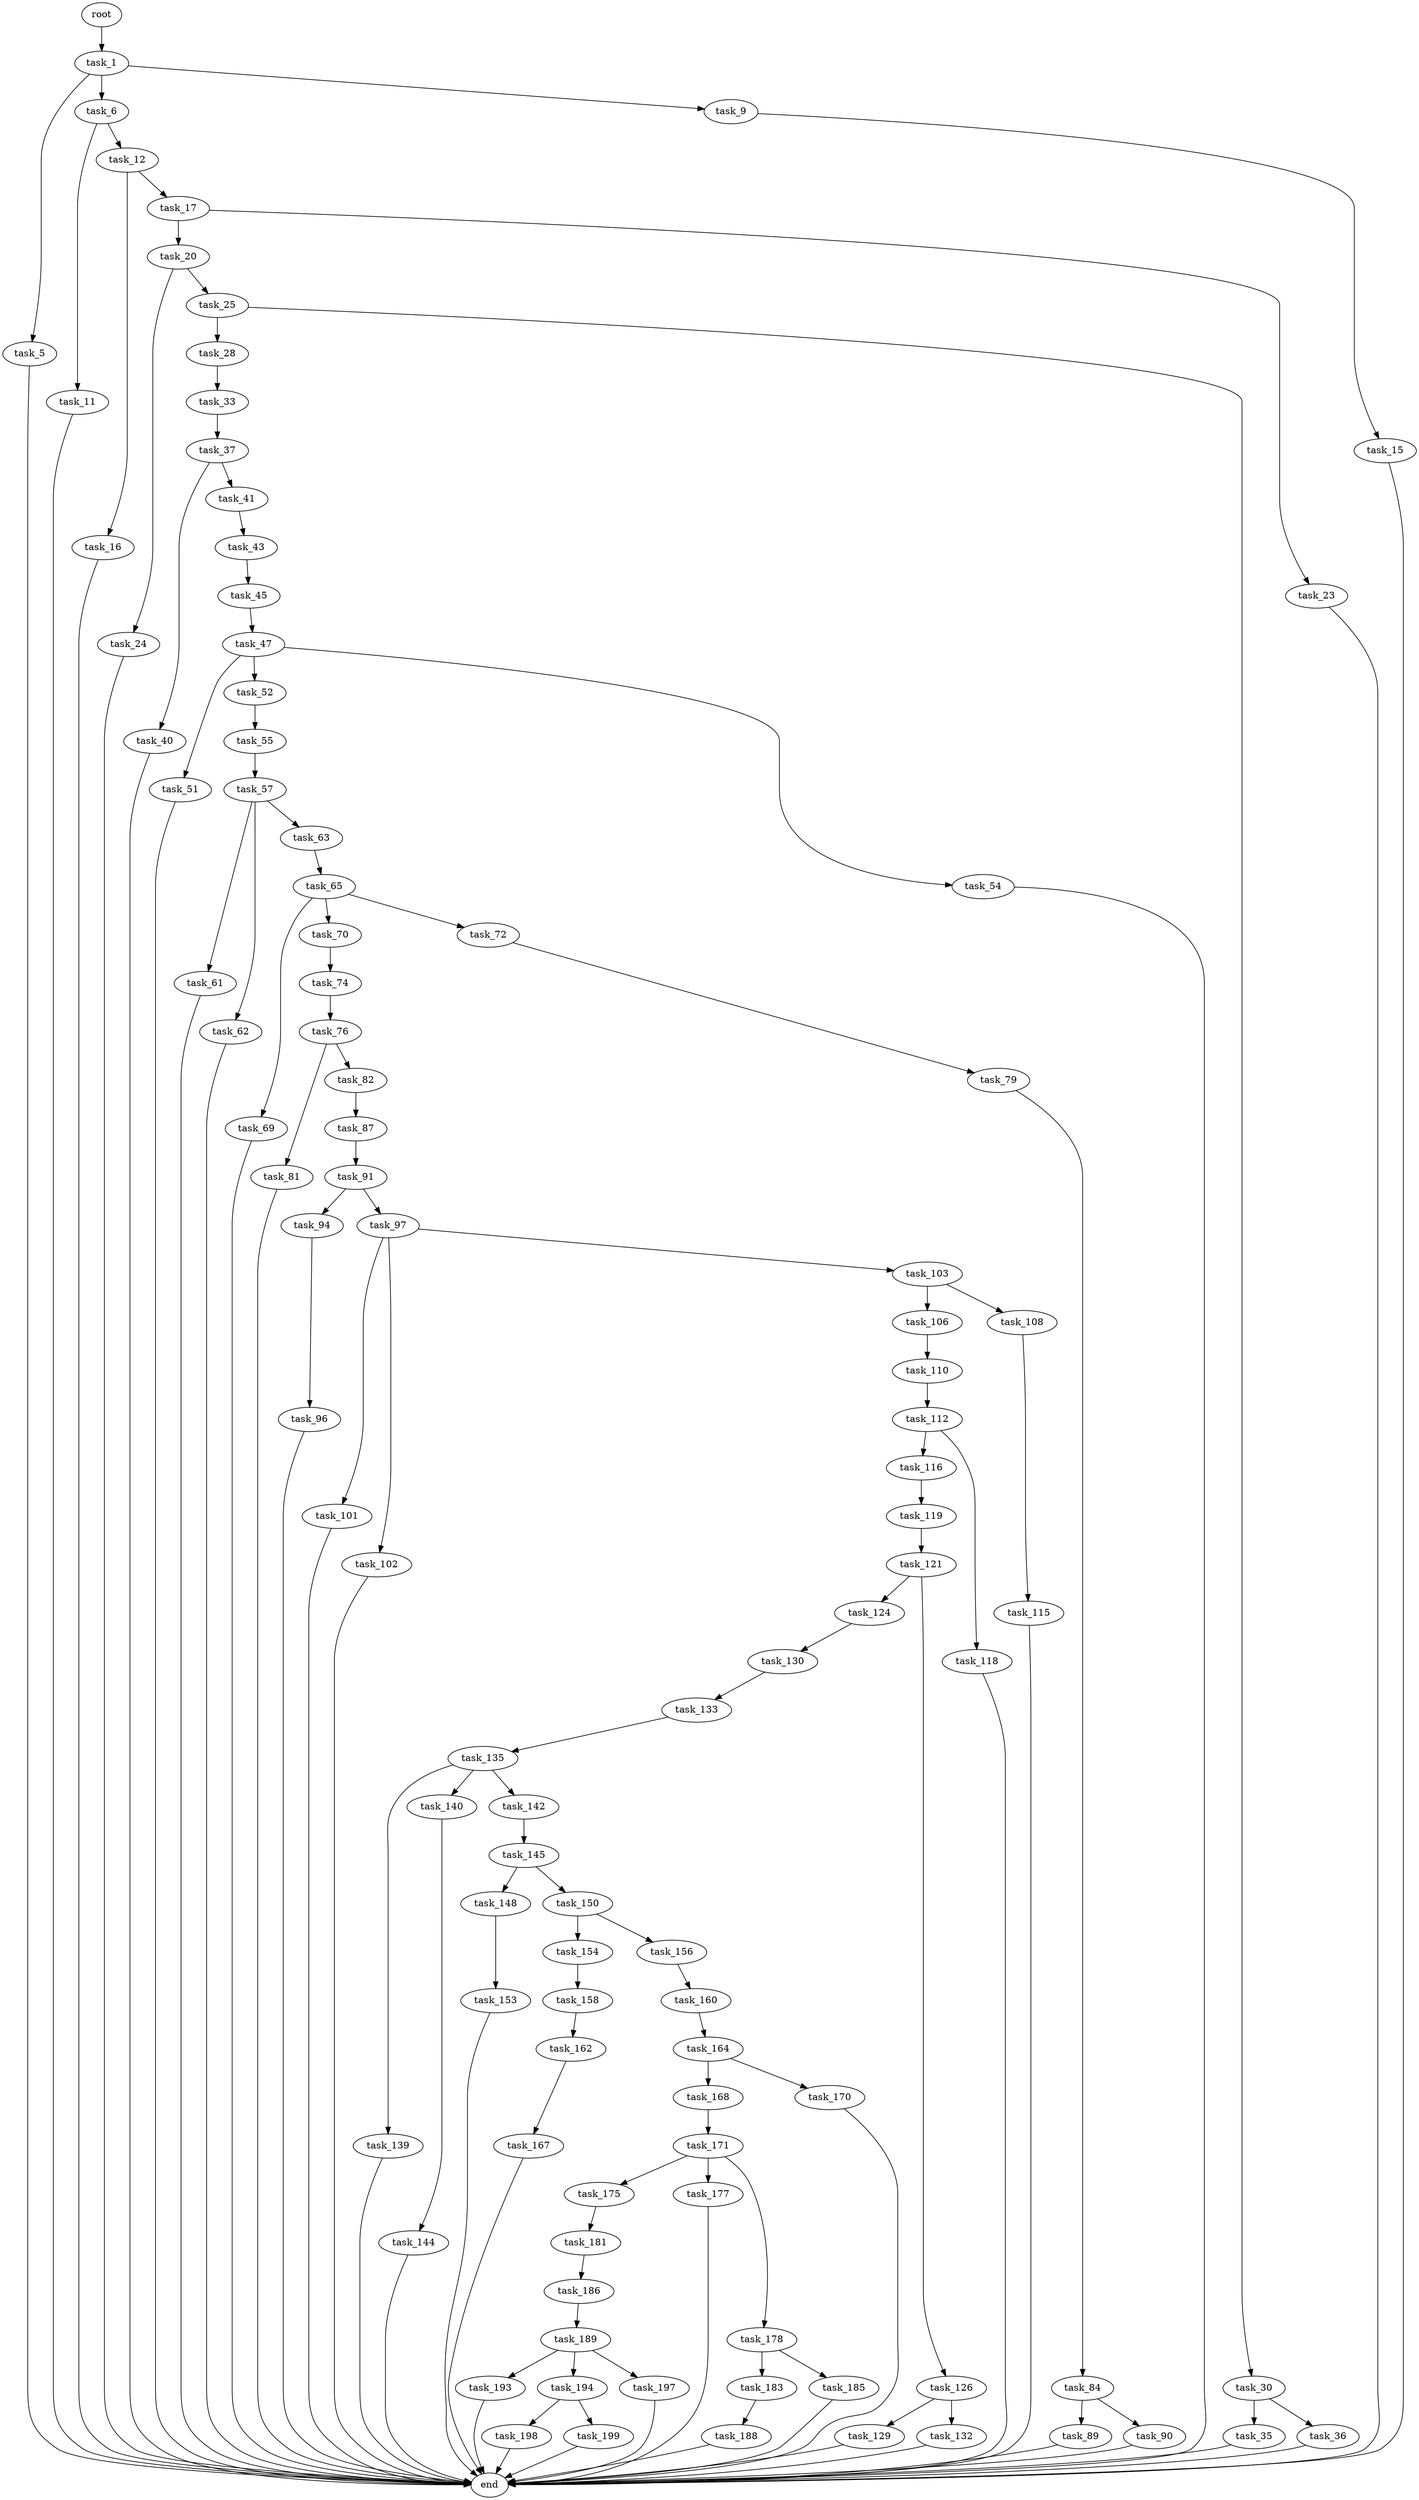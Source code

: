 digraph G {
  root [size="0.000000"];
  task_1 [size="1708637462.000000"];
  task_5 [size="134217728000.000000"];
  task_6 [size="473603119431.000000"];
  task_9 [size="231928233984.000000"];
  end [size="0.000000"];
  task_11 [size="396678588628.000000"];
  task_12 [size="803485069860.000000"];
  task_15 [size="549755813888.000000"];
  task_16 [size="29674393662.000000"];
  task_17 [size="782757789696.000000"];
  task_20 [size="33147802719.000000"];
  task_23 [size="1400049625.000000"];
  task_24 [size="28827352740.000000"];
  task_25 [size="22524689828.000000"];
  task_28 [size="3184643151.000000"];
  task_30 [size="68719476736.000000"];
  task_33 [size="60037560348.000000"];
  task_35 [size="5731455274.000000"];
  task_36 [size="782757789696.000000"];
  task_37 [size="4432410476.000000"];
  task_40 [size="134217728000.000000"];
  task_41 [size="231928233984.000000"];
  task_43 [size="1073741824000.000000"];
  task_45 [size="368293445632.000000"];
  task_47 [size="36848062096.000000"];
  task_51 [size="179580388116.000000"];
  task_52 [size="1851395380.000000"];
  task_54 [size="540795144896.000000"];
  task_55 [size="25603354368.000000"];
  task_57 [size="8093934052.000000"];
  task_61 [size="276013575321.000000"];
  task_62 [size="8589934592.000000"];
  task_63 [size="12658243385.000000"];
  task_65 [size="68599839415.000000"];
  task_69 [size="13982522961.000000"];
  task_70 [size="134217728000.000000"];
  task_72 [size="368293445632.000000"];
  task_74 [size="231928233984.000000"];
  task_79 [size="1447825298.000000"];
  task_76 [size="1089952701601.000000"];
  task_81 [size="2552079558.000000"];
  task_82 [size="37948362469.000000"];
  task_84 [size="12959204614.000000"];
  task_87 [size="65047734474.000000"];
  task_89 [size="402840157.000000"];
  task_90 [size="212276403048.000000"];
  task_91 [size="7380115877.000000"];
  task_94 [size="16496371786.000000"];
  task_97 [size="8589934592.000000"];
  task_96 [size="134217728000.000000"];
  task_101 [size="1211996737293.000000"];
  task_102 [size="74827950178.000000"];
  task_103 [size="549755813888.000000"];
  task_106 [size="10322211524.000000"];
  task_108 [size="6997508900.000000"];
  task_110 [size="134217728000.000000"];
  task_115 [size="198490546152.000000"];
  task_112 [size="265373412052.000000"];
  task_116 [size="28991029248.000000"];
  task_118 [size="157011931075.000000"];
  task_119 [size="630499836790.000000"];
  task_121 [size="54889694352.000000"];
  task_124 [size="44429060296.000000"];
  task_126 [size="13343003179.000000"];
  task_130 [size="2013566822.000000"];
  task_129 [size="6263649642.000000"];
  task_132 [size="3140468514.000000"];
  task_133 [size="68719476736.000000"];
  task_135 [size="68719476736.000000"];
  task_139 [size="8589934592.000000"];
  task_140 [size="10510321904.000000"];
  task_142 [size="517213069937.000000"];
  task_144 [size="901105217100.000000"];
  task_145 [size="15285286456.000000"];
  task_148 [size="34537212437.000000"];
  task_150 [size="14592882992.000000"];
  task_153 [size="339487930148.000000"];
  task_154 [size="231928233984.000000"];
  task_156 [size="73742618532.000000"];
  task_158 [size="68719476736.000000"];
  task_160 [size="2081656075.000000"];
  task_162 [size="1073741824000.000000"];
  task_164 [size="134217728000.000000"];
  task_167 [size="4765617417.000000"];
  task_168 [size="64036995831.000000"];
  task_170 [size="111067964052.000000"];
  task_171 [size="73953245380.000000"];
  task_175 [size="4040421645.000000"];
  task_177 [size="10993387941.000000"];
  task_178 [size="8037479279.000000"];
  task_181 [size="1723907985.000000"];
  task_183 [size="14731179700.000000"];
  task_185 [size="32098906872.000000"];
  task_186 [size="549755813888.000000"];
  task_188 [size="25952528998.000000"];
  task_189 [size="549755813888.000000"];
  task_193 [size="391800672045.000000"];
  task_194 [size="368293445632.000000"];
  task_197 [size="710082483032.000000"];
  task_198 [size="93466882866.000000"];
  task_199 [size="90141691529.000000"];

  root -> task_1 [size="1.000000"];
  task_1 -> task_5 [size="33554432.000000"];
  task_1 -> task_6 [size="33554432.000000"];
  task_1 -> task_9 [size="33554432.000000"];
  task_5 -> end [size="1.000000"];
  task_6 -> task_11 [size="838860800.000000"];
  task_6 -> task_12 [size="838860800.000000"];
  task_9 -> task_15 [size="301989888.000000"];
  task_11 -> end [size="1.000000"];
  task_12 -> task_16 [size="679477248.000000"];
  task_12 -> task_17 [size="679477248.000000"];
  task_15 -> end [size="1.000000"];
  task_16 -> end [size="1.000000"];
  task_17 -> task_20 [size="679477248.000000"];
  task_17 -> task_23 [size="679477248.000000"];
  task_20 -> task_24 [size="838860800.000000"];
  task_20 -> task_25 [size="838860800.000000"];
  task_23 -> end [size="1.000000"];
  task_24 -> end [size="1.000000"];
  task_25 -> task_28 [size="679477248.000000"];
  task_25 -> task_30 [size="679477248.000000"];
  task_28 -> task_33 [size="75497472.000000"];
  task_30 -> task_35 [size="134217728.000000"];
  task_30 -> task_36 [size="134217728.000000"];
  task_33 -> task_37 [size="134217728.000000"];
  task_35 -> end [size="1.000000"];
  task_36 -> end [size="1.000000"];
  task_37 -> task_40 [size="134217728.000000"];
  task_37 -> task_41 [size="134217728.000000"];
  task_40 -> end [size="1.000000"];
  task_41 -> task_43 [size="301989888.000000"];
  task_43 -> task_45 [size="838860800.000000"];
  task_45 -> task_47 [size="411041792.000000"];
  task_47 -> task_51 [size="75497472.000000"];
  task_47 -> task_52 [size="75497472.000000"];
  task_47 -> task_54 [size="75497472.000000"];
  task_51 -> end [size="1.000000"];
  task_52 -> task_55 [size="33554432.000000"];
  task_54 -> end [size="1.000000"];
  task_55 -> task_57 [size="536870912.000000"];
  task_57 -> task_61 [size="209715200.000000"];
  task_57 -> task_62 [size="209715200.000000"];
  task_57 -> task_63 [size="209715200.000000"];
  task_61 -> end [size="1.000000"];
  task_62 -> end [size="1.000000"];
  task_63 -> task_65 [size="411041792.000000"];
  task_65 -> task_69 [size="75497472.000000"];
  task_65 -> task_70 [size="75497472.000000"];
  task_65 -> task_72 [size="75497472.000000"];
  task_69 -> end [size="1.000000"];
  task_70 -> task_74 [size="209715200.000000"];
  task_72 -> task_79 [size="411041792.000000"];
  task_74 -> task_76 [size="301989888.000000"];
  task_79 -> task_84 [size="33554432.000000"];
  task_76 -> task_81 [size="838860800.000000"];
  task_76 -> task_82 [size="838860800.000000"];
  task_81 -> end [size="1.000000"];
  task_82 -> task_87 [size="838860800.000000"];
  task_84 -> task_89 [size="301989888.000000"];
  task_84 -> task_90 [size="301989888.000000"];
  task_87 -> task_91 [size="301989888.000000"];
  task_89 -> end [size="1.000000"];
  task_90 -> end [size="1.000000"];
  task_91 -> task_94 [size="679477248.000000"];
  task_91 -> task_97 [size="679477248.000000"];
  task_94 -> task_96 [size="411041792.000000"];
  task_97 -> task_101 [size="33554432.000000"];
  task_97 -> task_102 [size="33554432.000000"];
  task_97 -> task_103 [size="33554432.000000"];
  task_96 -> end [size="1.000000"];
  task_101 -> end [size="1.000000"];
  task_102 -> end [size="1.000000"];
  task_103 -> task_106 [size="536870912.000000"];
  task_103 -> task_108 [size="536870912.000000"];
  task_106 -> task_110 [size="209715200.000000"];
  task_108 -> task_115 [size="134217728.000000"];
  task_110 -> task_112 [size="209715200.000000"];
  task_115 -> end [size="1.000000"];
  task_112 -> task_116 [size="301989888.000000"];
  task_112 -> task_118 [size="301989888.000000"];
  task_116 -> task_119 [size="75497472.000000"];
  task_118 -> end [size="1.000000"];
  task_119 -> task_121 [size="411041792.000000"];
  task_121 -> task_124 [size="134217728.000000"];
  task_121 -> task_126 [size="134217728.000000"];
  task_124 -> task_130 [size="33554432.000000"];
  task_126 -> task_129 [size="33554432.000000"];
  task_126 -> task_132 [size="33554432.000000"];
  task_130 -> task_133 [size="75497472.000000"];
  task_129 -> end [size="1.000000"];
  task_132 -> end [size="1.000000"];
  task_133 -> task_135 [size="134217728.000000"];
  task_135 -> task_139 [size="134217728.000000"];
  task_135 -> task_140 [size="134217728.000000"];
  task_135 -> task_142 [size="134217728.000000"];
  task_139 -> end [size="1.000000"];
  task_140 -> task_144 [size="301989888.000000"];
  task_142 -> task_145 [size="838860800.000000"];
  task_144 -> end [size="1.000000"];
  task_145 -> task_148 [size="301989888.000000"];
  task_145 -> task_150 [size="301989888.000000"];
  task_148 -> task_153 [size="75497472.000000"];
  task_150 -> task_154 [size="679477248.000000"];
  task_150 -> task_156 [size="679477248.000000"];
  task_153 -> end [size="1.000000"];
  task_154 -> task_158 [size="301989888.000000"];
  task_156 -> task_160 [size="301989888.000000"];
  task_158 -> task_162 [size="134217728.000000"];
  task_160 -> task_164 [size="33554432.000000"];
  task_162 -> task_167 [size="838860800.000000"];
  task_164 -> task_168 [size="209715200.000000"];
  task_164 -> task_170 [size="209715200.000000"];
  task_167 -> end [size="1.000000"];
  task_168 -> task_171 [size="209715200.000000"];
  task_170 -> end [size="1.000000"];
  task_171 -> task_175 [size="75497472.000000"];
  task_171 -> task_177 [size="75497472.000000"];
  task_171 -> task_178 [size="75497472.000000"];
  task_175 -> task_181 [size="134217728.000000"];
  task_177 -> end [size="1.000000"];
  task_178 -> task_183 [size="411041792.000000"];
  task_178 -> task_185 [size="411041792.000000"];
  task_181 -> task_186 [size="33554432.000000"];
  task_183 -> task_188 [size="33554432.000000"];
  task_185 -> end [size="1.000000"];
  task_186 -> task_189 [size="536870912.000000"];
  task_188 -> end [size="1.000000"];
  task_189 -> task_193 [size="536870912.000000"];
  task_189 -> task_194 [size="536870912.000000"];
  task_189 -> task_197 [size="536870912.000000"];
  task_193 -> end [size="1.000000"];
  task_194 -> task_198 [size="411041792.000000"];
  task_194 -> task_199 [size="411041792.000000"];
  task_197 -> end [size="1.000000"];
  task_198 -> end [size="1.000000"];
  task_199 -> end [size="1.000000"];
}
